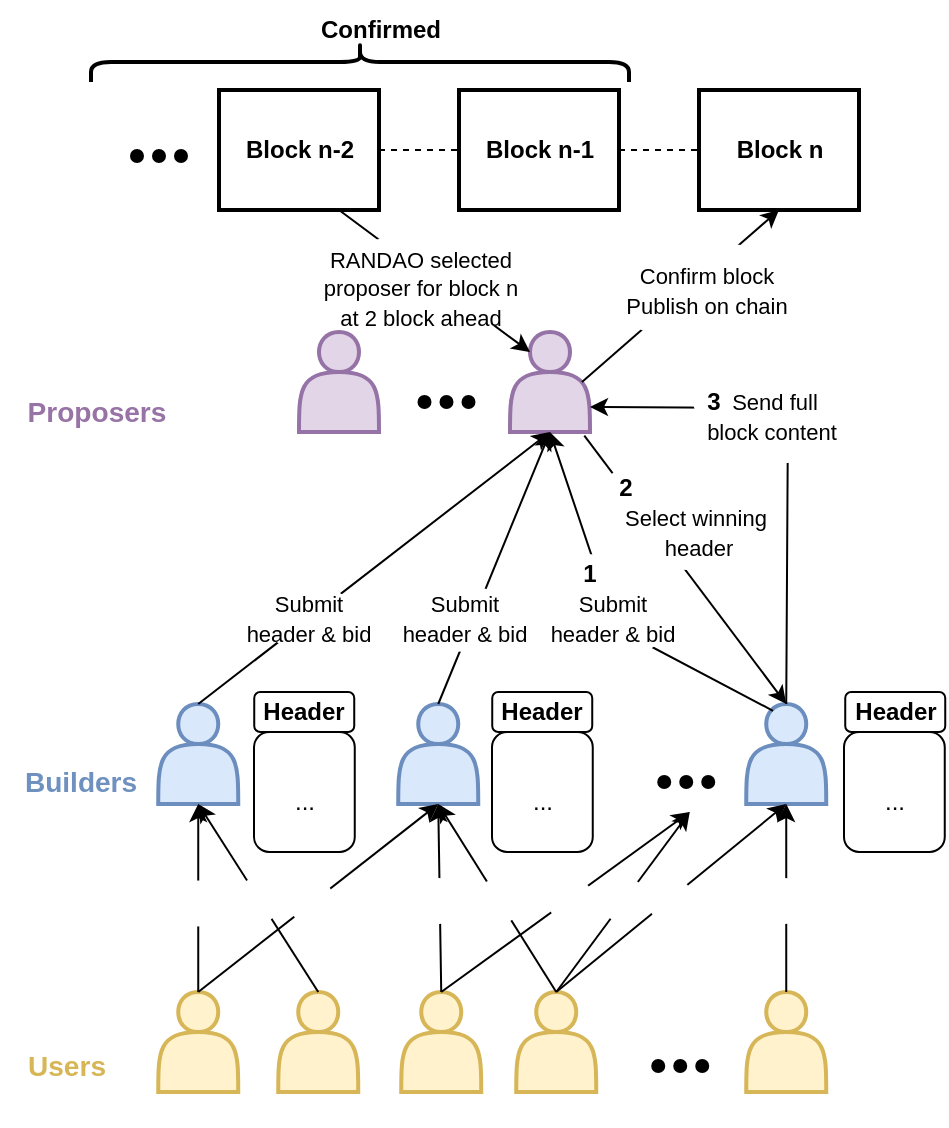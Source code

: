 <mxfile version="26.1.0">
  <diagram name="Page-1" id="Rt2gjxt__m3kLgCPaDpE">
    <mxGraphModel dx="655" dy="533" grid="1" gridSize="10" guides="1" tooltips="1" connect="1" arrows="1" fold="1" page="1" pageScale="1" pageWidth="827" pageHeight="1169" math="0" shadow="0">
      <root>
        <mxCell id="0" />
        <mxCell id="1" parent="0" />
        <mxCell id="9paTq_0o_kBmyaApCOEQ-1" value="&lt;b&gt;Block n-1&lt;/b&gt;" style="rounded=0;whiteSpace=wrap;html=1;strokeWidth=2;" parent="1" vertex="1">
          <mxGeometry x="265.5" y="70" width="80" height="60" as="geometry" />
        </mxCell>
        <mxCell id="9paTq_0o_kBmyaApCOEQ-2" value="&lt;b&gt;Block n&lt;/b&gt;" style="rounded=0;whiteSpace=wrap;html=1;strokeWidth=2;" parent="1" vertex="1">
          <mxGeometry x="385.5" y="70" width="80" height="60" as="geometry" />
        </mxCell>
        <mxCell id="9paTq_0o_kBmyaApCOEQ-3" value="" style="endArrow=none;dashed=1;html=1;rounded=0;entryX=0;entryY=0.5;entryDx=0;entryDy=0;" parent="1" source="9paTq_0o_kBmyaApCOEQ-1" target="9paTq_0o_kBmyaApCOEQ-2" edge="1">
          <mxGeometry width="50" height="50" relative="1" as="geometry">
            <mxPoint x="185.5" y="100" as="sourcePoint" />
            <mxPoint x="245.5" y="99.5" as="targetPoint" />
          </mxGeometry>
        </mxCell>
        <mxCell id="9paTq_0o_kBmyaApCOEQ-4" value="&lt;b&gt;Block n-2&lt;/b&gt;" style="rounded=0;whiteSpace=wrap;html=1;strokeWidth=2;" parent="1" vertex="1">
          <mxGeometry x="145.5" y="70" width="80" height="60" as="geometry" />
        </mxCell>
        <mxCell id="9paTq_0o_kBmyaApCOEQ-5" value="" style="endArrow=none;dashed=1;html=1;rounded=0;exitX=1;exitY=0.5;exitDx=0;exitDy=0;entryX=0;entryY=0.5;entryDx=0;entryDy=0;" parent="1" source="9paTq_0o_kBmyaApCOEQ-4" target="9paTq_0o_kBmyaApCOEQ-1" edge="1">
          <mxGeometry width="50" height="50" relative="1" as="geometry">
            <mxPoint x="355.5" y="110" as="sourcePoint" />
            <mxPoint x="265.5" y="100" as="targetPoint" />
          </mxGeometry>
        </mxCell>
        <mxCell id="9paTq_0o_kBmyaApCOEQ-6" value="" style="shape=curlyBracket;whiteSpace=wrap;html=1;rounded=1;labelPosition=left;verticalLabelPosition=middle;align=right;verticalAlign=middle;rotation=90;strokeWidth=2;" parent="1" vertex="1">
          <mxGeometry x="206" y="-78.5" width="20" height="269" as="geometry" />
        </mxCell>
        <mxCell id="9paTq_0o_kBmyaApCOEQ-7" value="&lt;b&gt;Confirmed&lt;/b&gt;" style="text;html=1;align=center;verticalAlign=middle;resizable=0;points=[];autosize=1;strokeColor=none;fillColor=none;" parent="1" vertex="1">
          <mxGeometry x="185.5" y="25" width="80" height="30" as="geometry" />
        </mxCell>
        <mxCell id="9paTq_0o_kBmyaApCOEQ-8" value="" style="shape=actor;whiteSpace=wrap;html=1;strokeWidth=2;fillColor=#e1d5e7;strokeColor=#9673a6;" parent="1" vertex="1">
          <mxGeometry x="291" y="191" width="40" height="50" as="geometry" />
        </mxCell>
        <mxCell id="9paTq_0o_kBmyaApCOEQ-9" value="" style="shape=actor;whiteSpace=wrap;html=1;strokeWidth=2;fillColor=#dae8fc;strokeColor=#6c8ebf;" parent="1" vertex="1">
          <mxGeometry x="409.12" y="377" width="40" height="50" as="geometry" />
        </mxCell>
        <mxCell id="9paTq_0o_kBmyaApCOEQ-10" value="" style="shape=actor;whiteSpace=wrap;html=1;strokeWidth=2;fillColor=#dae8fc;strokeColor=#6c8ebf;" parent="1" vertex="1">
          <mxGeometry x="235.12" y="377" width="40" height="50" as="geometry" />
        </mxCell>
        <mxCell id="9paTq_0o_kBmyaApCOEQ-11" value="" style="shape=actor;whiteSpace=wrap;html=1;strokeWidth=2;fillColor=#dae8fc;strokeColor=#6c8ebf;" parent="1" vertex="1">
          <mxGeometry x="115.12" y="377" width="40" height="50" as="geometry" />
        </mxCell>
        <mxCell id="9paTq_0o_kBmyaApCOEQ-12" value="" style="shape=actor;whiteSpace=wrap;html=1;strokeWidth=2;fillColor=#fff2cc;strokeColor=#d6b656;" parent="1" vertex="1">
          <mxGeometry x="115.12" y="521" width="40" height="50" as="geometry" />
        </mxCell>
        <mxCell id="9paTq_0o_kBmyaApCOEQ-13" value="" style="shape=actor;whiteSpace=wrap;html=1;strokeWidth=2;fillColor=#fff2cc;strokeColor=#d6b656;" parent="1" vertex="1">
          <mxGeometry x="294.12" y="521" width="40" height="50" as="geometry" />
        </mxCell>
        <mxCell id="9paTq_0o_kBmyaApCOEQ-14" value="" style="shape=actor;whiteSpace=wrap;html=1;strokeWidth=2;fillColor=#fff2cc;strokeColor=#d6b656;" parent="1" vertex="1">
          <mxGeometry x="236.62" y="521" width="40" height="50" as="geometry" />
        </mxCell>
        <mxCell id="9paTq_0o_kBmyaApCOEQ-15" value="" style="shape=actor;whiteSpace=wrap;html=1;strokeWidth=2;fillColor=#fff2cc;strokeColor=#d6b656;" parent="1" vertex="1">
          <mxGeometry x="175.12" y="521" width="40" height="50" as="geometry" />
        </mxCell>
        <mxCell id="9paTq_0o_kBmyaApCOEQ-16" value="" style="shape=actor;whiteSpace=wrap;html=1;strokeWidth=2;fillColor=#fff2cc;strokeColor=#d6b656;" parent="1" vertex="1">
          <mxGeometry x="409.12" y="521" width="40" height="50" as="geometry" />
        </mxCell>
        <mxCell id="9paTq_0o_kBmyaApCOEQ-17" value="" style="group" parent="1" vertex="1" connectable="0">
          <mxGeometry x="102.5" y="100" width="26" height="6" as="geometry" />
        </mxCell>
        <mxCell id="9paTq_0o_kBmyaApCOEQ-18" value="" style="ellipse;shape=doubleEllipse;whiteSpace=wrap;html=1;aspect=fixed;fillColor=#000000;" parent="9paTq_0o_kBmyaApCOEQ-17" vertex="1">
          <mxGeometry x="-1" width="6" height="6" as="geometry" />
        </mxCell>
        <mxCell id="9paTq_0o_kBmyaApCOEQ-19" value="" style="ellipse;shape=doubleEllipse;whiteSpace=wrap;html=1;aspect=fixed;fillColor=#000000;" parent="9paTq_0o_kBmyaApCOEQ-17" vertex="1">
          <mxGeometry x="10" width="6" height="6" as="geometry" />
        </mxCell>
        <mxCell id="9paTq_0o_kBmyaApCOEQ-20" value="" style="ellipse;shape=doubleEllipse;whiteSpace=wrap;html=1;aspect=fixed;fillColor=#000000;" parent="9paTq_0o_kBmyaApCOEQ-17" vertex="1">
          <mxGeometry x="21" width="6" height="6" as="geometry" />
        </mxCell>
        <mxCell id="9paTq_0o_kBmyaApCOEQ-21" value="" style="group" parent="1" vertex="1" connectable="0">
          <mxGeometry x="366.12" y="413" width="26" height="6" as="geometry" />
        </mxCell>
        <mxCell id="9paTq_0o_kBmyaApCOEQ-22" value="" style="ellipse;shape=doubleEllipse;whiteSpace=wrap;html=1;aspect=fixed;fillColor=#000000;" parent="9paTq_0o_kBmyaApCOEQ-21" vertex="1">
          <mxGeometry x="-1" width="6" height="6" as="geometry" />
        </mxCell>
        <mxCell id="9paTq_0o_kBmyaApCOEQ-23" value="" style="ellipse;shape=doubleEllipse;whiteSpace=wrap;html=1;aspect=fixed;fillColor=#000000;" parent="9paTq_0o_kBmyaApCOEQ-21" vertex="1">
          <mxGeometry x="10" width="6" height="6" as="geometry" />
        </mxCell>
        <mxCell id="9paTq_0o_kBmyaApCOEQ-24" value="" style="ellipse;shape=doubleEllipse;whiteSpace=wrap;html=1;aspect=fixed;fillColor=#000000;" parent="9paTq_0o_kBmyaApCOEQ-21" vertex="1">
          <mxGeometry x="21" width="6" height="6" as="geometry" />
        </mxCell>
        <mxCell id="9paTq_0o_kBmyaApCOEQ-25" value="" style="endArrow=classic;html=1;rounded=0;exitX=0.5;exitY=0;exitDx=0;exitDy=0;entryX=0.5;entryY=1;entryDx=0;entryDy=0;" parent="1" source="9paTq_0o_kBmyaApCOEQ-11" target="9paTq_0o_kBmyaApCOEQ-8" edge="1">
          <mxGeometry width="50" height="50" relative="1" as="geometry">
            <mxPoint x="196" y="301" as="sourcePoint" />
            <mxPoint x="246" y="251" as="targetPoint" />
            <Array as="points" />
          </mxGeometry>
        </mxCell>
        <mxCell id="9paTq_0o_kBmyaApCOEQ-26" value="" style="endArrow=classic;html=1;rounded=0;exitX=0.5;exitY=0;exitDx=0;exitDy=0;" parent="1" source="9paTq_0o_kBmyaApCOEQ-10" edge="1">
          <mxGeometry width="50" height="50" relative="1" as="geometry">
            <mxPoint x="261" y="291" as="sourcePoint" />
            <mxPoint x="311" y="241" as="targetPoint" />
          </mxGeometry>
        </mxCell>
        <mxCell id="9paTq_0o_kBmyaApCOEQ-27" value="" style="endArrow=classic;html=1;rounded=0;exitX=0.335;exitY=0.068;exitDx=0;exitDy=0;strokeWidth=1;exitPerimeter=0;strokeColor=#000000;" parent="1" source="9paTq_0o_kBmyaApCOEQ-9" edge="1">
          <mxGeometry width="50" height="50" relative="1" as="geometry">
            <mxPoint x="351" y="421" as="sourcePoint" />
            <mxPoint x="311" y="241" as="targetPoint" />
            <Array as="points">
              <mxPoint x="344" y="339" />
            </Array>
          </mxGeometry>
        </mxCell>
        <mxCell id="9paTq_0o_kBmyaApCOEQ-28" value="&lt;b&gt;Header&lt;/b&gt;" style="rounded=1;whiteSpace=wrap;html=1;" parent="1" vertex="1">
          <mxGeometry x="163.12" y="371" width="50" height="20" as="geometry" />
        </mxCell>
        <mxCell id="9paTq_0o_kBmyaApCOEQ-33" value="" style="endArrow=classic;html=1;rounded=0;exitX=0.9;exitY=0.5;exitDx=0;exitDy=0;exitPerimeter=0;entryX=0.5;entryY=1;entryDx=0;entryDy=0;" parent="1" source="9paTq_0o_kBmyaApCOEQ-8" target="9paTq_0o_kBmyaApCOEQ-2" edge="1">
          <mxGeometry width="50" height="50" relative="1" as="geometry">
            <mxPoint x="351" y="321" as="sourcePoint" />
            <mxPoint x="401" y="271" as="targetPoint" />
          </mxGeometry>
        </mxCell>
        <mxCell id="9paTq_0o_kBmyaApCOEQ-34" value="" style="endArrow=classic;html=1;rounded=0;exitX=0.75;exitY=1;exitDx=0;exitDy=0;entryX=0.25;entryY=0.2;entryDx=0;entryDy=0;entryPerimeter=0;" parent="1" source="9paTq_0o_kBmyaApCOEQ-4" target="9paTq_0o_kBmyaApCOEQ-8" edge="1">
          <mxGeometry width="50" height="50" relative="1" as="geometry">
            <mxPoint x="351" y="321" as="sourcePoint" />
            <mxPoint x="401" y="271" as="targetPoint" />
          </mxGeometry>
        </mxCell>
        <mxCell id="9paTq_0o_kBmyaApCOEQ-36" value="" style="group" parent="1" vertex="1" connectable="0">
          <mxGeometry x="363.12" y="555" width="26" height="6" as="geometry" />
        </mxCell>
        <mxCell id="9paTq_0o_kBmyaApCOEQ-37" value="" style="ellipse;shape=doubleEllipse;whiteSpace=wrap;html=1;aspect=fixed;fillColor=#000000;" parent="9paTq_0o_kBmyaApCOEQ-36" vertex="1">
          <mxGeometry x="-1" width="6" height="6" as="geometry" />
        </mxCell>
        <mxCell id="9paTq_0o_kBmyaApCOEQ-38" value="" style="ellipse;shape=doubleEllipse;whiteSpace=wrap;html=1;aspect=fixed;fillColor=#000000;" parent="9paTq_0o_kBmyaApCOEQ-36" vertex="1">
          <mxGeometry x="10" width="6" height="6" as="geometry" />
        </mxCell>
        <mxCell id="9paTq_0o_kBmyaApCOEQ-39" value="" style="ellipse;shape=doubleEllipse;whiteSpace=wrap;html=1;aspect=fixed;fillColor=#000000;" parent="9paTq_0o_kBmyaApCOEQ-36" vertex="1">
          <mxGeometry x="21" width="6" height="6" as="geometry" />
        </mxCell>
        <mxCell id="9paTq_0o_kBmyaApCOEQ-42" value="" style="shape=actor;whiteSpace=wrap;html=1;strokeWidth=2;fillColor=#e1d5e7;strokeColor=#9673a6;" parent="1" vertex="1">
          <mxGeometry x="185.5" y="191" width="40" height="50" as="geometry" />
        </mxCell>
        <mxCell id="9paTq_0o_kBmyaApCOEQ-43" value="" style="group" parent="1" vertex="1" connectable="0">
          <mxGeometry x="246.25" y="223" width="26" height="6" as="geometry" />
        </mxCell>
        <mxCell id="9paTq_0o_kBmyaApCOEQ-44" value="" style="ellipse;shape=doubleEllipse;whiteSpace=wrap;html=1;aspect=fixed;fillColor=#000000;" parent="9paTq_0o_kBmyaApCOEQ-43" vertex="1">
          <mxGeometry x="-1" width="6" height="6" as="geometry" />
        </mxCell>
        <mxCell id="9paTq_0o_kBmyaApCOEQ-45" value="" style="ellipse;shape=doubleEllipse;whiteSpace=wrap;html=1;aspect=fixed;fillColor=#000000;" parent="9paTq_0o_kBmyaApCOEQ-43" vertex="1">
          <mxGeometry x="10" width="6" height="6" as="geometry" />
        </mxCell>
        <mxCell id="9paTq_0o_kBmyaApCOEQ-46" value="" style="ellipse;shape=doubleEllipse;whiteSpace=wrap;html=1;aspect=fixed;fillColor=#000000;" parent="9paTq_0o_kBmyaApCOEQ-43" vertex="1">
          <mxGeometry x="21" width="6" height="6" as="geometry" />
        </mxCell>
        <mxCell id="9paTq_0o_kBmyaApCOEQ-48" value="" style="endArrow=classic;html=1;rounded=0;entryX=0.5;entryY=1;entryDx=0;entryDy=0;exitX=0.5;exitY=0;exitDx=0;exitDy=0;" parent="1" source="9paTq_0o_kBmyaApCOEQ-12" target="9paTq_0o_kBmyaApCOEQ-10" edge="1">
          <mxGeometry width="50" height="50" relative="1" as="geometry">
            <mxPoint x="135.37" y="496" as="sourcePoint" />
            <mxPoint x="250.87" y="431" as="targetPoint" />
          </mxGeometry>
        </mxCell>
        <mxCell id="9paTq_0o_kBmyaApCOEQ-49" value="" style="endArrow=classic;html=1;rounded=0;entryX=0.5;entryY=1;entryDx=0;entryDy=0;exitX=0.5;exitY=0;exitDx=0;exitDy=0;" parent="1" source="9paTq_0o_kBmyaApCOEQ-15" target="9paTq_0o_kBmyaApCOEQ-11" edge="1">
          <mxGeometry width="50" height="50" relative="1" as="geometry">
            <mxPoint x="195.37" y="496" as="sourcePoint" />
            <mxPoint x="245.37" y="446" as="targetPoint" />
          </mxGeometry>
        </mxCell>
        <mxCell id="9paTq_0o_kBmyaApCOEQ-50" value="" style="endArrow=classic;html=1;rounded=0;entryX=0.5;entryY=1;entryDx=0;entryDy=0;exitX=0.5;exitY=0;exitDx=0;exitDy=0;" parent="1" source="9paTq_0o_kBmyaApCOEQ-12" target="9paTq_0o_kBmyaApCOEQ-11" edge="1">
          <mxGeometry width="50" height="50" relative="1" as="geometry">
            <mxPoint x="135.37" y="496" as="sourcePoint" />
            <mxPoint x="140.87" y="431" as="targetPoint" />
          </mxGeometry>
        </mxCell>
        <mxCell id="9paTq_0o_kBmyaApCOEQ-51" value="" style="endArrow=classic;html=1;rounded=0;exitX=0.5;exitY=0;exitDx=0;exitDy=0;entryX=0.5;entryY=1;entryDx=0;entryDy=0;" parent="1" source="9paTq_0o_kBmyaApCOEQ-14" target="9paTq_0o_kBmyaApCOEQ-10" edge="1">
          <mxGeometry width="50" height="50" relative="1" as="geometry">
            <mxPoint x="230.87" y="501" as="sourcePoint" />
            <mxPoint x="280.87" y="451" as="targetPoint" />
          </mxGeometry>
        </mxCell>
        <mxCell id="9paTq_0o_kBmyaApCOEQ-52" value="" style="endArrow=classic;html=1;rounded=0;exitX=0.5;exitY=0;exitDx=0;exitDy=0;" parent="1" source="9paTq_0o_kBmyaApCOEQ-14" edge="1">
          <mxGeometry width="50" height="50" relative="1" as="geometry">
            <mxPoint x="250.87" y="497" as="sourcePoint" />
            <mxPoint x="380.87" y="431" as="targetPoint" />
          </mxGeometry>
        </mxCell>
        <mxCell id="9paTq_0o_kBmyaApCOEQ-53" value="" style="endArrow=classic;html=1;rounded=0;exitX=0.5;exitY=0;exitDx=0;exitDy=0;entryX=0.5;entryY=1;entryDx=0;entryDy=0;" parent="1" source="9paTq_0o_kBmyaApCOEQ-13" target="9paTq_0o_kBmyaApCOEQ-9" edge="1">
          <mxGeometry width="50" height="50" relative="1" as="geometry">
            <mxPoint x="330.87" y="501" as="sourcePoint" />
            <mxPoint x="380.87" y="451" as="targetPoint" />
          </mxGeometry>
        </mxCell>
        <mxCell id="9paTq_0o_kBmyaApCOEQ-54" value="" style="endArrow=classic;html=1;rounded=0;exitX=0.5;exitY=0;exitDx=0;exitDy=0;" parent="1" source="9paTq_0o_kBmyaApCOEQ-13" edge="1">
          <mxGeometry width="50" height="50" relative="1" as="geometry">
            <mxPoint x="310.87" y="501" as="sourcePoint" />
            <mxPoint x="380.87" y="431" as="targetPoint" />
          </mxGeometry>
        </mxCell>
        <mxCell id="9paTq_0o_kBmyaApCOEQ-55" value="" style="endArrow=classic;html=1;rounded=0;exitX=0.5;exitY=0;exitDx=0;exitDy=0;entryX=0.5;entryY=1;entryDx=0;entryDy=0;" parent="1" source="9paTq_0o_kBmyaApCOEQ-13" target="9paTq_0o_kBmyaApCOEQ-10" edge="1">
          <mxGeometry width="50" height="50" relative="1" as="geometry">
            <mxPoint x="205.37" y="477" as="sourcePoint" />
            <mxPoint x="255.37" y="427" as="targetPoint" />
          </mxGeometry>
        </mxCell>
        <mxCell id="9paTq_0o_kBmyaApCOEQ-56" value="" style="endArrow=classic;html=1;rounded=0;exitX=0.5;exitY=0;exitDx=0;exitDy=0;entryX=0.5;entryY=1;entryDx=0;entryDy=0;" parent="1" source="9paTq_0o_kBmyaApCOEQ-16" target="9paTq_0o_kBmyaApCOEQ-9" edge="1">
          <mxGeometry width="50" height="50" relative="1" as="geometry">
            <mxPoint x="409.12" y="496" as="sourcePoint" />
            <mxPoint x="440.87" y="451" as="targetPoint" />
          </mxGeometry>
        </mxCell>
        <mxCell id="9paTq_0o_kBmyaApCOEQ-61" value="&lt;h3&gt;&lt;font style=&quot;color: light-dark(rgb(151, 115, 166), rgb(105, 70, 122));&quot;&gt;Proposers&lt;/font&gt;&lt;/h3&gt;" style="text;html=1;align=center;verticalAlign=middle;resizable=0;points=[];autosize=1;strokeColor=none;fillColor=none;" parent="1" vertex="1">
          <mxGeometry x="39.25" y="201" width="90" height="60" as="geometry" />
        </mxCell>
        <mxCell id="9paTq_0o_kBmyaApCOEQ-62" value="&lt;h3&gt;&lt;font style=&quot;color: light-dark(rgb(110, 145, 191), rgb(105, 70, 122));&quot;&gt;Builders&lt;/font&gt;&lt;/h3&gt;" style="text;html=1;align=center;verticalAlign=middle;resizable=0;points=[];autosize=1;strokeColor=none;fillColor=none;" parent="1" vertex="1">
          <mxGeometry x="36.12" y="386" width="80" height="60" as="geometry" />
        </mxCell>
        <mxCell id="9paTq_0o_kBmyaApCOEQ-63" value="&lt;h3&gt;&lt;font style=&quot;color: light-dark(rgb(214, 182, 86), rgb(105, 70, 122));&quot;&gt;Users&lt;/font&gt;&lt;/h3&gt;" style="text;html=1;align=center;verticalAlign=middle;resizable=0;points=[];autosize=1;strokeColor=none;fillColor=none;" parent="1" vertex="1">
          <mxGeometry x="39.12" y="528" width="60" height="60" as="geometry" />
        </mxCell>
        <mxCell id="9paTq_0o_kBmyaApCOEQ-35" value="" style="endArrow=classic;html=1;rounded=0;exitX=0.929;exitY=1.036;exitDx=0;exitDy=0;exitPerimeter=0;strokeWidth=1;entryX=0.5;entryY=0;entryDx=0;entryDy=0;strokeColor=#000000;" parent="1" source="9paTq_0o_kBmyaApCOEQ-8" target="9paTq_0o_kBmyaApCOEQ-9" edge="1">
          <mxGeometry width="50" height="50" relative="1" as="geometry">
            <mxPoint x="351" y="321" as="sourcePoint" />
            <mxPoint x="431" y="291" as="targetPoint" />
          </mxGeometry>
        </mxCell>
        <mxCell id="9paTq_0o_kBmyaApCOEQ-71" value="" style="endArrow=classic;html=1;rounded=0;entryX=1;entryY=0.75;entryDx=0;entryDy=0;exitX=0.5;exitY=0;exitDx=0;exitDy=0;strokeWidth=1;strokeColor=#000000;" parent="1" source="9paTq_0o_kBmyaApCOEQ-9" target="9paTq_0o_kBmyaApCOEQ-8" edge="1">
          <mxGeometry width="50" height="50" relative="1" as="geometry">
            <mxPoint x="440" y="324" as="sourcePoint" />
            <mxPoint x="330" y="314" as="targetPoint" />
            <Array as="points">
              <mxPoint x="430" y="229" />
            </Array>
          </mxGeometry>
        </mxCell>
        <mxCell id="9paTq_0o_kBmyaApCOEQ-90" value="" style="group" parent="1" vertex="1" connectable="0">
          <mxGeometry x="153.12" y="464" width="23" height="23" as="geometry" />
        </mxCell>
        <mxCell id="9paTq_0o_kBmyaApCOEQ-89" value="" style="ellipse;whiteSpace=wrap;html=1;aspect=fixed;fillColor=default;strokeColor=none;" parent="9paTq_0o_kBmyaApCOEQ-90" vertex="1">
          <mxGeometry width="23" height="23" as="geometry" />
        </mxCell>
        <mxCell id="9paTq_0o_kBmyaApCOEQ-64" value="" style="shape=image;html=1;verticalAlign=top;verticalLabelPosition=bottom;labelBackgroundColor=#ffffff;imageAspect=0;aspect=fixed;image=https://cdn0.iconfinder.com/data/icons/basic-e-commerce-line/48/Receipt_success-128.png" parent="9paTq_0o_kBmyaApCOEQ-90" vertex="1">
          <mxGeometry x="2.88" y="2.88" width="17.25" height="17.25" as="geometry" />
        </mxCell>
        <mxCell id="9paTq_0o_kBmyaApCOEQ-91" value="" style="group" parent="1" vertex="1" connectable="0">
          <mxGeometry x="123.62" y="465.25" width="23" height="23" as="geometry" />
        </mxCell>
        <mxCell id="9paTq_0o_kBmyaApCOEQ-92" value="" style="ellipse;whiteSpace=wrap;html=1;aspect=fixed;fillColor=default;strokeColor=none;" parent="9paTq_0o_kBmyaApCOEQ-91" vertex="1">
          <mxGeometry width="23" height="23" as="geometry" />
        </mxCell>
        <mxCell id="9paTq_0o_kBmyaApCOEQ-93" value="" style="shape=image;html=1;verticalAlign=top;verticalLabelPosition=bottom;labelBackgroundColor=#ffffff;imageAspect=0;aspect=fixed;image=https://cdn0.iconfinder.com/data/icons/basic-e-commerce-line/48/Receipt_success-128.png" parent="9paTq_0o_kBmyaApCOEQ-91" vertex="1">
          <mxGeometry x="2.88" y="2.88" width="17.25" height="17.25" as="geometry" />
        </mxCell>
        <mxCell id="9paTq_0o_kBmyaApCOEQ-94" value="" style="group" parent="1" vertex="1" connectable="0">
          <mxGeometry x="180" y="464" width="23" height="23" as="geometry" />
        </mxCell>
        <mxCell id="9paTq_0o_kBmyaApCOEQ-95" value="" style="ellipse;whiteSpace=wrap;html=1;aspect=fixed;fillColor=default;strokeColor=none;" parent="9paTq_0o_kBmyaApCOEQ-94" vertex="1">
          <mxGeometry width="23" height="23" as="geometry" />
        </mxCell>
        <mxCell id="9paTq_0o_kBmyaApCOEQ-96" value="" style="shape=image;html=1;verticalAlign=top;verticalLabelPosition=bottom;labelBackgroundColor=#ffffff;imageAspect=0;aspect=fixed;image=https://cdn0.iconfinder.com/data/icons/basic-e-commerce-line/48/Receipt_success-128.png" parent="9paTq_0o_kBmyaApCOEQ-94" vertex="1">
          <mxGeometry x="2.88" y="2.88" width="17.25" height="17.25" as="geometry" />
        </mxCell>
        <mxCell id="9paTq_0o_kBmyaApCOEQ-97" value="" style="group" parent="1" vertex="1" connectable="0">
          <mxGeometry x="244" y="464" width="23" height="23" as="geometry" />
        </mxCell>
        <mxCell id="9paTq_0o_kBmyaApCOEQ-98" value="" style="ellipse;whiteSpace=wrap;html=1;aspect=fixed;fillColor=default;strokeColor=none;" parent="9paTq_0o_kBmyaApCOEQ-97" vertex="1">
          <mxGeometry width="23" height="23" as="geometry" />
        </mxCell>
        <mxCell id="9paTq_0o_kBmyaApCOEQ-99" value="" style="shape=image;html=1;verticalAlign=top;verticalLabelPosition=bottom;labelBackgroundColor=#ffffff;imageAspect=0;aspect=fixed;image=https://cdn0.iconfinder.com/data/icons/basic-e-commerce-line/48/Receipt_success-128.png" parent="9paTq_0o_kBmyaApCOEQ-97" vertex="1">
          <mxGeometry x="2.88" y="2.88" width="17.25" height="17.25" as="geometry" />
        </mxCell>
        <mxCell id="9paTq_0o_kBmyaApCOEQ-100" value="" style="group" parent="1" vertex="1" connectable="0">
          <mxGeometry x="274" y="464" width="23" height="23" as="geometry" />
        </mxCell>
        <mxCell id="9paTq_0o_kBmyaApCOEQ-101" value="" style="ellipse;whiteSpace=wrap;html=1;aspect=fixed;fillColor=default;strokeColor=none;" parent="9paTq_0o_kBmyaApCOEQ-100" vertex="1">
          <mxGeometry width="23" height="23" as="geometry" />
        </mxCell>
        <mxCell id="9paTq_0o_kBmyaApCOEQ-102" value="" style="shape=image;html=1;verticalAlign=top;verticalLabelPosition=bottom;labelBackgroundColor=#ffffff;imageAspect=0;aspect=fixed;image=https://cdn0.iconfinder.com/data/icons/basic-e-commerce-line/48/Receipt_success-128.png" parent="9paTq_0o_kBmyaApCOEQ-100" vertex="1">
          <mxGeometry x="2.88" y="2.88" width="17.25" height="17.25" as="geometry" />
        </mxCell>
        <mxCell id="9paTq_0o_kBmyaApCOEQ-103" value="" style="group" parent="1" vertex="1" connectable="0">
          <mxGeometry x="310" y="464" width="23" height="23" as="geometry" />
        </mxCell>
        <mxCell id="9paTq_0o_kBmyaApCOEQ-104" value="" style="ellipse;whiteSpace=wrap;html=1;aspect=fixed;fillColor=default;strokeColor=none;" parent="9paTq_0o_kBmyaApCOEQ-103" vertex="1">
          <mxGeometry width="23" height="23" as="geometry" />
        </mxCell>
        <mxCell id="9paTq_0o_kBmyaApCOEQ-105" value="" style="shape=image;html=1;verticalAlign=top;verticalLabelPosition=bottom;labelBackgroundColor=#ffffff;imageAspect=0;aspect=fixed;image=https://cdn0.iconfinder.com/data/icons/basic-e-commerce-line/48/Receipt_success-128.png" parent="9paTq_0o_kBmyaApCOEQ-103" vertex="1">
          <mxGeometry x="2.88" y="2.88" width="17.25" height="17.25" as="geometry" />
        </mxCell>
        <mxCell id="9paTq_0o_kBmyaApCOEQ-106" value="" style="group" parent="1" vertex="1" connectable="0">
          <mxGeometry x="337" y="464" width="23" height="23" as="geometry" />
        </mxCell>
        <mxCell id="9paTq_0o_kBmyaApCOEQ-107" value="" style="ellipse;whiteSpace=wrap;html=1;aspect=fixed;fillColor=default;strokeColor=none;" parent="9paTq_0o_kBmyaApCOEQ-106" vertex="1">
          <mxGeometry width="23" height="23" as="geometry" />
        </mxCell>
        <mxCell id="9paTq_0o_kBmyaApCOEQ-108" value="" style="shape=image;html=1;verticalAlign=top;verticalLabelPosition=bottom;labelBackgroundColor=#ffffff;imageAspect=0;aspect=fixed;image=https://cdn0.iconfinder.com/data/icons/basic-e-commerce-line/48/Receipt_success-128.png" parent="9paTq_0o_kBmyaApCOEQ-106" vertex="1">
          <mxGeometry x="2.88" y="2.88" width="17.25" height="17.25" as="geometry" />
        </mxCell>
        <mxCell id="9paTq_0o_kBmyaApCOEQ-109" value="" style="group" parent="1" vertex="1" connectable="0">
          <mxGeometry x="360" y="464" width="23" height="23" as="geometry" />
        </mxCell>
        <mxCell id="9paTq_0o_kBmyaApCOEQ-110" value="" style="ellipse;whiteSpace=wrap;html=1;aspect=fixed;fillColor=default;strokeColor=none;" parent="9paTq_0o_kBmyaApCOEQ-109" vertex="1">
          <mxGeometry width="23" height="23" as="geometry" />
        </mxCell>
        <mxCell id="9paTq_0o_kBmyaApCOEQ-111" value="" style="shape=image;html=1;verticalAlign=top;verticalLabelPosition=bottom;labelBackgroundColor=#ffffff;imageAspect=0;aspect=fixed;image=https://cdn0.iconfinder.com/data/icons/basic-e-commerce-line/48/Receipt_success-128.png" parent="9paTq_0o_kBmyaApCOEQ-109" vertex="1">
          <mxGeometry x="2.88" y="2.88" width="17.25" height="17.25" as="geometry" />
        </mxCell>
        <mxCell id="9paTq_0o_kBmyaApCOEQ-112" value="" style="group" parent="1" vertex="1" connectable="0">
          <mxGeometry x="417" y="464" width="23" height="23" as="geometry" />
        </mxCell>
        <mxCell id="9paTq_0o_kBmyaApCOEQ-113" value="" style="ellipse;whiteSpace=wrap;html=1;aspect=fixed;fillColor=default;strokeColor=none;" parent="9paTq_0o_kBmyaApCOEQ-112" vertex="1">
          <mxGeometry width="23" height="23" as="geometry" />
        </mxCell>
        <mxCell id="9paTq_0o_kBmyaApCOEQ-114" value="" style="shape=image;html=1;verticalAlign=top;verticalLabelPosition=bottom;labelBackgroundColor=#ffffff;imageAspect=0;aspect=fixed;image=https://cdn0.iconfinder.com/data/icons/basic-e-commerce-line/48/Receipt_success-128.png" parent="9paTq_0o_kBmyaApCOEQ-112" vertex="1">
          <mxGeometry x="2.88" y="2.88" width="17.25" height="17.25" as="geometry" />
        </mxCell>
        <mxCell id="9paTq_0o_kBmyaApCOEQ-116" value="" style="group" parent="1" vertex="1" connectable="0">
          <mxGeometry x="160" y="314" width="75" height="40" as="geometry" />
        </mxCell>
        <mxCell id="9paTq_0o_kBmyaApCOEQ-115" value="" style="ellipse;whiteSpace=wrap;html=1;strokeColor=none;" parent="9paTq_0o_kBmyaApCOEQ-116" vertex="1">
          <mxGeometry x="7.56" y="4" width="47.56" height="33" as="geometry" />
        </mxCell>
        <mxCell id="9paTq_0o_kBmyaApCOEQ-67" value="&lt;font style=&quot;font-size: 11px;&quot;&gt;Submit&lt;/font&gt;&lt;div&gt;&lt;font style=&quot;font-size: 11px;&quot;&gt;header &amp;amp; bid&lt;/font&gt;&lt;/div&gt;" style="text;html=1;align=center;verticalAlign=middle;resizable=0;points=[];autosize=1;fillColor=none;" parent="9paTq_0o_kBmyaApCOEQ-116" vertex="1">
          <mxGeometry x="-15" width="90" height="40" as="geometry" />
        </mxCell>
        <mxCell id="9paTq_0o_kBmyaApCOEQ-117" value="" style="group" parent="1" vertex="1" connectable="0">
          <mxGeometry x="238" y="314" width="75" height="40" as="geometry" />
        </mxCell>
        <mxCell id="9paTq_0o_kBmyaApCOEQ-118" value="" style="ellipse;whiteSpace=wrap;html=1;strokeColor=none;" parent="9paTq_0o_kBmyaApCOEQ-117" vertex="1">
          <mxGeometry x="7.56" y="4" width="47.56" height="33" as="geometry" />
        </mxCell>
        <mxCell id="9paTq_0o_kBmyaApCOEQ-119" value="&lt;font style=&quot;font-size: 11px;&quot;&gt;Submit&lt;/font&gt;&lt;div&gt;&lt;font style=&quot;font-size: 11px;&quot;&gt;header &amp;amp; bid&lt;/font&gt;&lt;/div&gt;" style="text;html=1;align=center;verticalAlign=middle;resizable=0;points=[];autosize=1;fillColor=none;" parent="9paTq_0o_kBmyaApCOEQ-117" vertex="1">
          <mxGeometry x="-15" width="90" height="40" as="geometry" />
        </mxCell>
        <mxCell id="9paTq_0o_kBmyaApCOEQ-124" value="" style="group" parent="1" vertex="1" connectable="0">
          <mxGeometry x="335.38" y="261" width="100" height="49" as="geometry" />
        </mxCell>
        <mxCell id="9paTq_0o_kBmyaApCOEQ-123" value="" style="ellipse;whiteSpace=wrap;html=1;strokeColor=none;" parent="9paTq_0o_kBmyaApCOEQ-124" vertex="1">
          <mxGeometry x="5.2" y="10" width="77.52" height="39" as="geometry" />
        </mxCell>
        <mxCell id="9paTq_0o_kBmyaApCOEQ-68" value="&lt;font style=&quot;font-size: 11px;&quot;&gt;Select winning&amp;nbsp;&lt;/font&gt;&lt;div&gt;&lt;font style=&quot;font-size: 11px;&quot;&gt;header&lt;/font&gt;&lt;/div&gt;" style="text;html=1;align=center;verticalAlign=middle;resizable=0;points=[];autosize=1;strokeColor=none;fillColor=none;" parent="9paTq_0o_kBmyaApCOEQ-124" vertex="1">
          <mxGeometry y="9.947" width="100" height="40" as="geometry" />
        </mxCell>
        <mxCell id="9paTq_0o_kBmyaApCOEQ-126" value="" style="group;strokeColor=none;" parent="1" vertex="1" connectable="0">
          <mxGeometry x="378" y="213" width="90" height="44" as="geometry" />
        </mxCell>
        <mxCell id="9paTq_0o_kBmyaApCOEQ-125" value="" style="ellipse;whiteSpace=wrap;html=1;strokeColor=none;" parent="9paTq_0o_kBmyaApCOEQ-126" vertex="1">
          <mxGeometry x="9.62" y="2" width="70" height="42" as="geometry" />
        </mxCell>
        <mxCell id="9paTq_0o_kBmyaApCOEQ-75" value="&lt;font style=&quot;font-size: 11px;&quot;&gt;Send full&lt;/font&gt;&lt;div&gt;&lt;font style=&quot;font-size: 11px;&quot;&gt;block content&amp;nbsp;&lt;/font&gt;&lt;/div&gt;" style="text;html=1;align=center;verticalAlign=middle;resizable=0;points=[];autosize=1;strokeColor=none;fillColor=none;" parent="9paTq_0o_kBmyaApCOEQ-126" vertex="1">
          <mxGeometry width="90" height="40" as="geometry" />
        </mxCell>
        <mxCell id="9paTq_0o_kBmyaApCOEQ-159" value="&lt;b&gt;3&lt;/b&gt;" style="ellipse;whiteSpace=wrap;html=1;aspect=fixed;strokeColor=none;" parent="9paTq_0o_kBmyaApCOEQ-126" vertex="1">
          <mxGeometry x="4.62" y="3" width="20" height="20" as="geometry" />
        </mxCell>
        <mxCell id="9paTq_0o_kBmyaApCOEQ-149" value="" style="group" parent="1" vertex="1" connectable="0">
          <mxGeometry x="163" y="391" width="50.38" height="60" as="geometry" />
        </mxCell>
        <mxCell id="9paTq_0o_kBmyaApCOEQ-150" value="" style="rounded=1;whiteSpace=wrap;html=1;" parent="9paTq_0o_kBmyaApCOEQ-149" vertex="1">
          <mxGeometry width="50.38" height="60" as="geometry" />
        </mxCell>
        <mxCell id="9paTq_0o_kBmyaApCOEQ-151" value="" style="shape=image;html=1;verticalAlign=top;verticalLabelPosition=bottom;labelBackgroundColor=#ffffff;imageAspect=0;aspect=fixed;image=https://cdn0.iconfinder.com/data/icons/basic-e-commerce-line/48/Receipt_success-128.png" parent="9paTq_0o_kBmyaApCOEQ-149" vertex="1">
          <mxGeometry x="17.952" y="1.75" width="14.484" height="14.484" as="geometry" />
        </mxCell>
        <mxCell id="9paTq_0o_kBmyaApCOEQ-152" value="" style="shape=image;html=1;verticalAlign=top;verticalLabelPosition=bottom;labelBackgroundColor=#ffffff;imageAspect=0;aspect=fixed;image=https://cdn0.iconfinder.com/data/icons/basic-e-commerce-line/48/Receipt_success-128.png" parent="9paTq_0o_kBmyaApCOEQ-149" vertex="1">
          <mxGeometry x="17.952" y="18" width="14.484" height="14.484" as="geometry" />
        </mxCell>
        <mxCell id="9paTq_0o_kBmyaApCOEQ-153" value="" style="shape=image;html=1;verticalAlign=top;verticalLabelPosition=bottom;labelBackgroundColor=#ffffff;imageAspect=0;aspect=fixed;image=https://cdn0.iconfinder.com/data/icons/basic-e-commerce-line/48/Receipt_success-128.png" parent="9paTq_0o_kBmyaApCOEQ-149" vertex="1">
          <mxGeometry x="17.952" y="42.75" width="14.484" height="14.484" as="geometry" />
        </mxCell>
        <mxCell id="9paTq_0o_kBmyaApCOEQ-154" value="..." style="text;html=1;align=center;verticalAlign=middle;resizable=0;points=[];autosize=1;strokeColor=none;fillColor=none;" parent="9paTq_0o_kBmyaApCOEQ-149" vertex="1">
          <mxGeometry x="9.595" y="20.25" width="30" height="30" as="geometry" />
        </mxCell>
        <mxCell id="9paTq_0o_kBmyaApCOEQ-155" value="" style="group" parent="1" vertex="1" connectable="0">
          <mxGeometry x="282" y="371" width="50.38" height="80" as="geometry" />
        </mxCell>
        <mxCell id="9paTq_0o_kBmyaApCOEQ-30" value="Header" style="rounded=1;whiteSpace=wrap;html=1;fontStyle=1" parent="9paTq_0o_kBmyaApCOEQ-155" vertex="1">
          <mxGeometry x="0.12" width="50" height="20" as="geometry" />
        </mxCell>
        <mxCell id="9paTq_0o_kBmyaApCOEQ-143" value="" style="group" parent="9paTq_0o_kBmyaApCOEQ-155" vertex="1" connectable="0">
          <mxGeometry y="20" width="50.38" height="60" as="geometry" />
        </mxCell>
        <mxCell id="9paTq_0o_kBmyaApCOEQ-144" value="" style="rounded=1;whiteSpace=wrap;html=1;" parent="9paTq_0o_kBmyaApCOEQ-143" vertex="1">
          <mxGeometry width="50.38" height="60" as="geometry" />
        </mxCell>
        <mxCell id="9paTq_0o_kBmyaApCOEQ-145" value="" style="shape=image;html=1;verticalAlign=top;verticalLabelPosition=bottom;labelBackgroundColor=#ffffff;imageAspect=0;aspect=fixed;image=https://cdn0.iconfinder.com/data/icons/basic-e-commerce-line/48/Receipt_success-128.png" parent="9paTq_0o_kBmyaApCOEQ-143" vertex="1">
          <mxGeometry x="17.952" y="1.75" width="14.484" height="14.484" as="geometry" />
        </mxCell>
        <mxCell id="9paTq_0o_kBmyaApCOEQ-146" value="" style="shape=image;html=1;verticalAlign=top;verticalLabelPosition=bottom;labelBackgroundColor=#ffffff;imageAspect=0;aspect=fixed;image=https://cdn0.iconfinder.com/data/icons/basic-e-commerce-line/48/Receipt_success-128.png" parent="9paTq_0o_kBmyaApCOEQ-143" vertex="1">
          <mxGeometry x="17.952" y="18" width="14.484" height="14.484" as="geometry" />
        </mxCell>
        <mxCell id="9paTq_0o_kBmyaApCOEQ-147" value="" style="shape=image;html=1;verticalAlign=top;verticalLabelPosition=bottom;labelBackgroundColor=#ffffff;imageAspect=0;aspect=fixed;image=https://cdn0.iconfinder.com/data/icons/basic-e-commerce-line/48/Receipt_success-128.png" parent="9paTq_0o_kBmyaApCOEQ-143" vertex="1">
          <mxGeometry x="17.952" y="42.75" width="14.484" height="14.484" as="geometry" />
        </mxCell>
        <mxCell id="9paTq_0o_kBmyaApCOEQ-148" value="..." style="text;html=1;align=center;verticalAlign=middle;resizable=0;points=[];autosize=1;strokeColor=none;fillColor=none;" parent="9paTq_0o_kBmyaApCOEQ-143" vertex="1">
          <mxGeometry x="9.595" y="20.25" width="30" height="30" as="geometry" />
        </mxCell>
        <mxCell id="9paTq_0o_kBmyaApCOEQ-156" value="" style="group" parent="1" vertex="1" connectable="0">
          <mxGeometry x="458" y="371" width="50.62" height="80" as="geometry" />
        </mxCell>
        <mxCell id="9paTq_0o_kBmyaApCOEQ-31" value="Header" style="rounded=1;whiteSpace=wrap;html=1;fontStyle=1" parent="9paTq_0o_kBmyaApCOEQ-156" vertex="1">
          <mxGeometry x="0.62" width="50" height="20" as="geometry" />
        </mxCell>
        <mxCell id="9paTq_0o_kBmyaApCOEQ-142" value="" style="group" parent="9paTq_0o_kBmyaApCOEQ-156" vertex="1" connectable="0">
          <mxGeometry y="20" width="50.38" height="60" as="geometry" />
        </mxCell>
        <mxCell id="9paTq_0o_kBmyaApCOEQ-136" value="" style="rounded=1;whiteSpace=wrap;html=1;" parent="9paTq_0o_kBmyaApCOEQ-142" vertex="1">
          <mxGeometry width="50.38" height="60" as="geometry" />
        </mxCell>
        <mxCell id="9paTq_0o_kBmyaApCOEQ-137" value="" style="shape=image;html=1;verticalAlign=top;verticalLabelPosition=bottom;labelBackgroundColor=#ffffff;imageAspect=0;aspect=fixed;image=https://cdn0.iconfinder.com/data/icons/basic-e-commerce-line/48/Receipt_success-128.png" parent="9paTq_0o_kBmyaApCOEQ-142" vertex="1">
          <mxGeometry x="17.952" y="1.75" width="14.484" height="14.484" as="geometry" />
        </mxCell>
        <mxCell id="9paTq_0o_kBmyaApCOEQ-139" value="" style="shape=image;html=1;verticalAlign=top;verticalLabelPosition=bottom;labelBackgroundColor=#ffffff;imageAspect=0;aspect=fixed;image=https://cdn0.iconfinder.com/data/icons/basic-e-commerce-line/48/Receipt_success-128.png" parent="9paTq_0o_kBmyaApCOEQ-142" vertex="1">
          <mxGeometry x="17.952" y="18" width="14.484" height="14.484" as="geometry" />
        </mxCell>
        <mxCell id="9paTq_0o_kBmyaApCOEQ-140" value="" style="shape=image;html=1;verticalAlign=top;verticalLabelPosition=bottom;labelBackgroundColor=#ffffff;imageAspect=0;aspect=fixed;image=https://cdn0.iconfinder.com/data/icons/basic-e-commerce-line/48/Receipt_success-128.png" parent="9paTq_0o_kBmyaApCOEQ-142" vertex="1">
          <mxGeometry x="17.952" y="42.75" width="14.484" height="14.484" as="geometry" />
        </mxCell>
        <mxCell id="9paTq_0o_kBmyaApCOEQ-141" value="..." style="text;html=1;align=center;verticalAlign=middle;resizable=0;points=[];autosize=1;strokeColor=none;fillColor=none;" parent="9paTq_0o_kBmyaApCOEQ-142" vertex="1">
          <mxGeometry x="9.595" y="20.25" width="30" height="30" as="geometry" />
        </mxCell>
        <mxCell id="9paTq_0o_kBmyaApCOEQ-121" value="" style="ellipse;whiteSpace=wrap;html=1;strokeColor=none;" parent="1" vertex="1">
          <mxGeometry x="317.56" y="318" width="52.44" height="36" as="geometry" />
        </mxCell>
        <mxCell id="9paTq_0o_kBmyaApCOEQ-122" value="&lt;font style=&quot;font-size: 11px;&quot;&gt;Submit&lt;/font&gt;&lt;div&gt;&lt;font style=&quot;font-size: 11px;&quot;&gt;header &amp;amp; bid&lt;/font&gt;&lt;/div&gt;" style="text;html=1;align=center;verticalAlign=middle;resizable=0;points=[];autosize=1;fillColor=none;" parent="1" vertex="1">
          <mxGeometry x="297.12" y="314" width="90" height="40" as="geometry" />
        </mxCell>
        <mxCell id="9paTq_0o_kBmyaApCOEQ-157" value="&lt;b&gt;1&lt;/b&gt;" style="ellipse;whiteSpace=wrap;html=1;aspect=fixed;strokeColor=none;" parent="1" vertex="1">
          <mxGeometry x="320.5" y="302" width="20" height="20" as="geometry" />
        </mxCell>
        <mxCell id="9paTq_0o_kBmyaApCOEQ-158" value="&lt;b&gt;2&lt;/b&gt;" style="ellipse;whiteSpace=wrap;html=1;aspect=fixed;strokeColor=none;" parent="1" vertex="1">
          <mxGeometry x="339" y="259" width="20" height="20" as="geometry" />
        </mxCell>
        <mxCell id="9paTq_0o_kBmyaApCOEQ-135" value="" style="group" parent="1" vertex="1" connectable="0">
          <mxGeometry x="188.87" y="143" width="250.25" height="53" as="geometry" />
        </mxCell>
        <mxCell id="9paTq_0o_kBmyaApCOEQ-132" value="" style="ellipse;whiteSpace=wrap;html=1;strokeColor=none;" parent="9paTq_0o_kBmyaApCOEQ-135" vertex="1">
          <mxGeometry x="150.25" y="3" width="100" height="50" as="geometry" />
        </mxCell>
        <mxCell id="9paTq_0o_kBmyaApCOEQ-134" value="" style="ellipse;whiteSpace=wrap;html=1;strokeColor=none;" parent="9paTq_0o_kBmyaApCOEQ-135" vertex="1">
          <mxGeometry width="109.75" height="53" as="geometry" />
        </mxCell>
        <mxCell id="9paTq_0o_kBmyaApCOEQ-41" value="&lt;font style=&quot;font-size: 11px;&quot;&gt;RANDAO selected proposer for block n at 2 block ahead&lt;/font&gt;" style="text;html=1;align=center;verticalAlign=middle;whiteSpace=wrap;rounded=0;container=0;" parent="9paTq_0o_kBmyaApCOEQ-135" vertex="1">
          <mxGeometry x="7.25" y="15.5" width="100.5" height="20" as="geometry">
            <mxRectangle x="7.25" y="15.5" width="230" height="30" as="alternateBounds" />
          </mxGeometry>
        </mxCell>
        <mxCell id="9paTq_0o_kBmyaApCOEQ-70" value="&lt;font style=&quot;font-size: 11px;&quot;&gt;Confirm block&lt;/font&gt;&lt;div&gt;&lt;font style=&quot;font-size: 11px;&quot;&gt;Publish on chain&lt;/font&gt;&lt;/div&gt;" style="text;html=1;align=center;verticalAlign=middle;resizable=0;points=[];autosize=1;strokeColor=none;fillColor=none;" parent="9paTq_0o_kBmyaApCOEQ-135" vertex="1">
          <mxGeometry x="150.25" y="6.5" width="100" height="40" as="geometry" />
        </mxCell>
      </root>
    </mxGraphModel>
  </diagram>
</mxfile>
